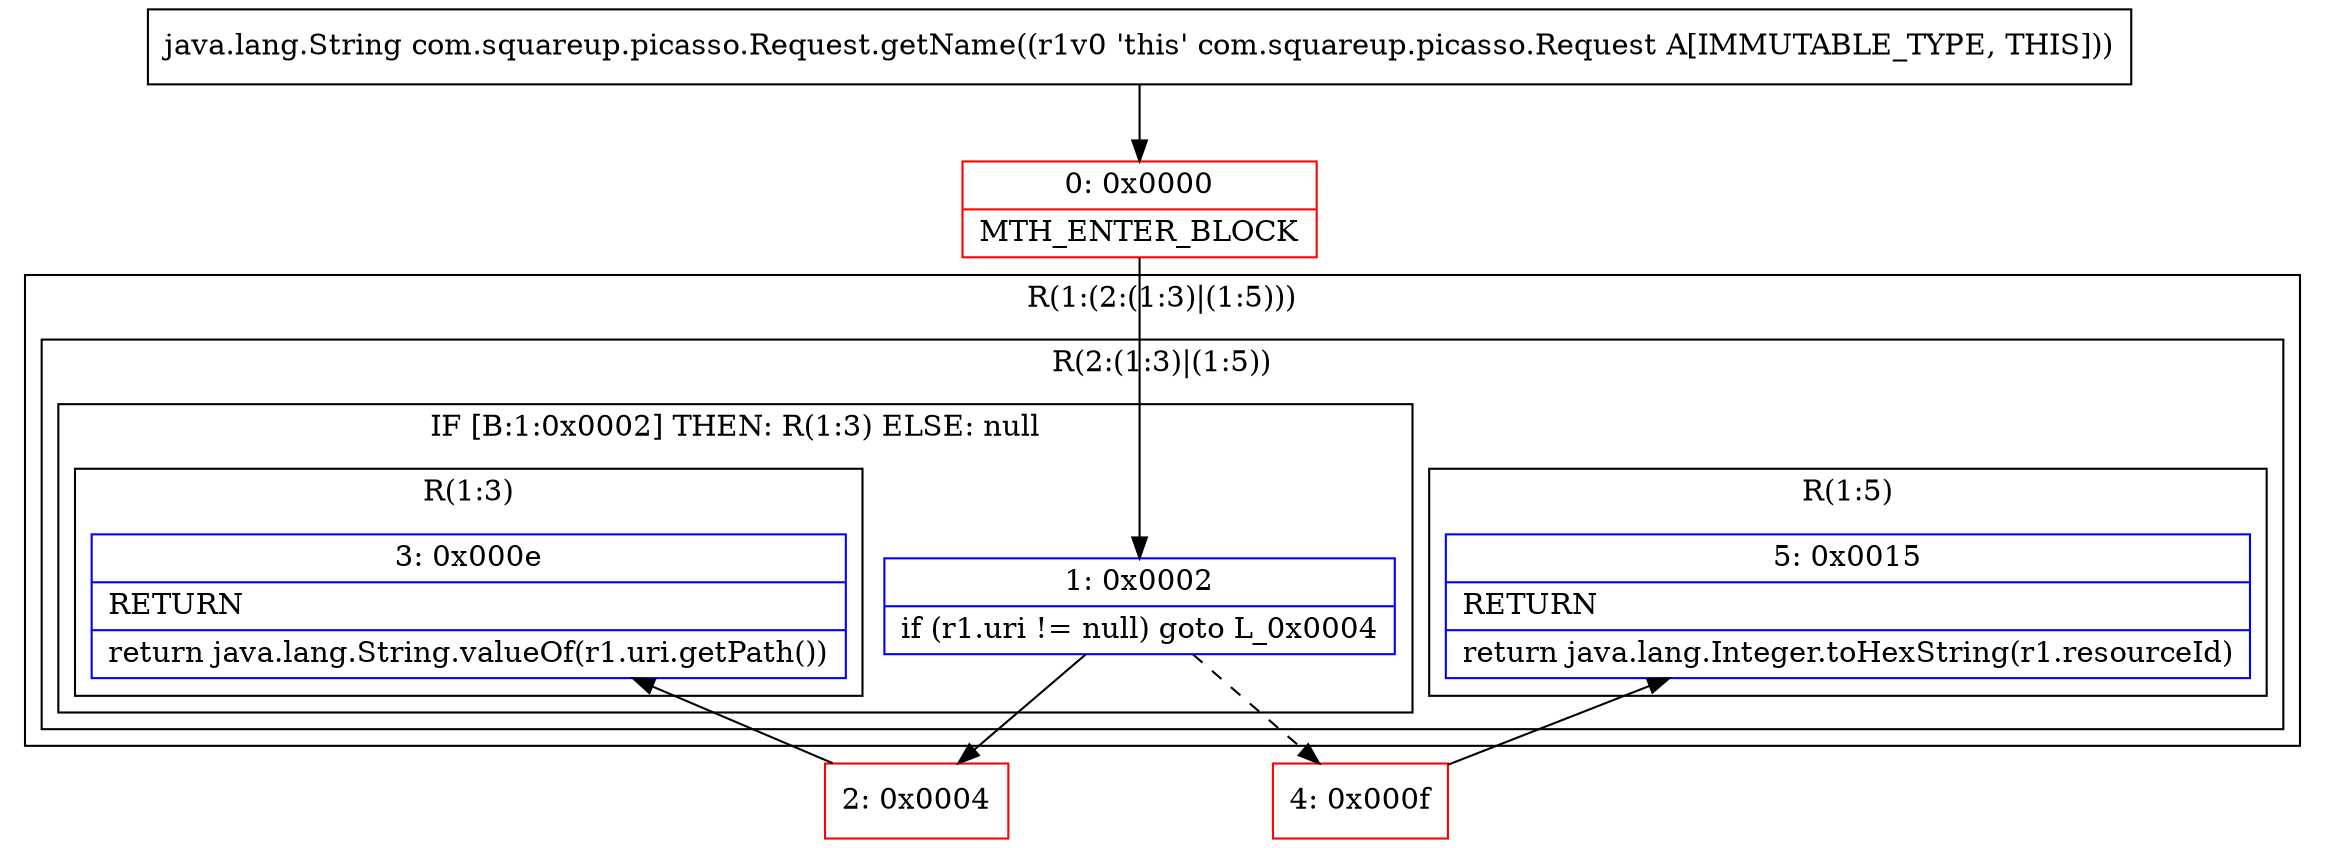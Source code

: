 digraph "CFG forcom.squareup.picasso.Request.getName()Ljava\/lang\/String;" {
subgraph cluster_Region_1526028859 {
label = "R(1:(2:(1:3)|(1:5)))";
node [shape=record,color=blue];
subgraph cluster_Region_1606481385 {
label = "R(2:(1:3)|(1:5))";
node [shape=record,color=blue];
subgraph cluster_IfRegion_295136459 {
label = "IF [B:1:0x0002] THEN: R(1:3) ELSE: null";
node [shape=record,color=blue];
Node_1 [shape=record,label="{1\:\ 0x0002|if (r1.uri != null) goto L_0x0004\l}"];
subgraph cluster_Region_2067763908 {
label = "R(1:3)";
node [shape=record,color=blue];
Node_3 [shape=record,label="{3\:\ 0x000e|RETURN\l|return java.lang.String.valueOf(r1.uri.getPath())\l}"];
}
}
subgraph cluster_Region_191572762 {
label = "R(1:5)";
node [shape=record,color=blue];
Node_5 [shape=record,label="{5\:\ 0x0015|RETURN\l|return java.lang.Integer.toHexString(r1.resourceId)\l}"];
}
}
}
Node_0 [shape=record,color=red,label="{0\:\ 0x0000|MTH_ENTER_BLOCK\l}"];
Node_2 [shape=record,color=red,label="{2\:\ 0x0004}"];
Node_4 [shape=record,color=red,label="{4\:\ 0x000f}"];
MethodNode[shape=record,label="{java.lang.String com.squareup.picasso.Request.getName((r1v0 'this' com.squareup.picasso.Request A[IMMUTABLE_TYPE, THIS])) }"];
MethodNode -> Node_0;
Node_1 -> Node_2;
Node_1 -> Node_4[style=dashed];
Node_0 -> Node_1;
Node_2 -> Node_3;
Node_4 -> Node_5;
}

